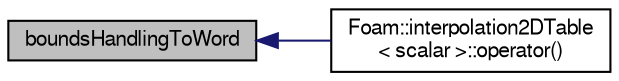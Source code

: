 digraph "boundsHandlingToWord"
{
  bgcolor="transparent";
  edge [fontname="FreeSans",fontsize="10",labelfontname="FreeSans",labelfontsize="10"];
  node [fontname="FreeSans",fontsize="10",shape=record];
  rankdir="LR";
  Node11 [label="boundsHandlingToWord",height=0.2,width=0.4,color="black", fillcolor="grey75", style="filled", fontcolor="black"];
  Node11 -> Node12 [dir="back",color="midnightblue",fontsize="10",style="solid",fontname="FreeSans"];
  Node12 [label="Foam::interpolation2DTable\l\< scalar \>::operator()",height=0.2,width=0.4,color="black",URL="$a26726.html#a3e3e8cab804085db7ef9b0b19f904906",tooltip="Return an interpolated value. "];
}
